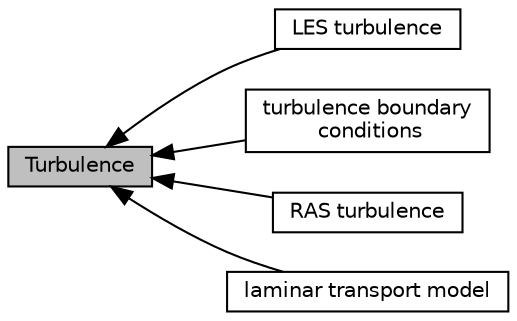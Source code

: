 digraph "Turbulence"
{
  bgcolor="transparent";
  edge [fontname="Helvetica",fontsize="10",labelfontname="Helvetica",labelfontsize="10"];
  node [fontname="Helvetica",fontsize="10",shape=record];
  rankdir=LR;
  Node3 [label="LES turbulence",height=0.2,width=0.4,color="black",URL="$a21846.html"];
  Node1 [label="turbulence boundary\l conditions",height=0.2,width=0.4,color="black",URL="$a21843.html"];
  Node4 [label="RAS turbulence",height=0.2,width=0.4,color="black",URL="$a21849.html"];
  Node2 [label="laminar transport model",height=0.2,width=0.4,color="black",URL="$a21845.html"];
  Node0 [label="Turbulence",height=0.2,width=0.4,color="black", fillcolor="grey75", style="filled", fontcolor="black"];
  Node0->Node1 [shape=plaintext, dir="back", style="solid"];
  Node0->Node2 [shape=plaintext, dir="back", style="solid"];
  Node0->Node3 [shape=plaintext, dir="back", style="solid"];
  Node0->Node4 [shape=plaintext, dir="back", style="solid"];
}
